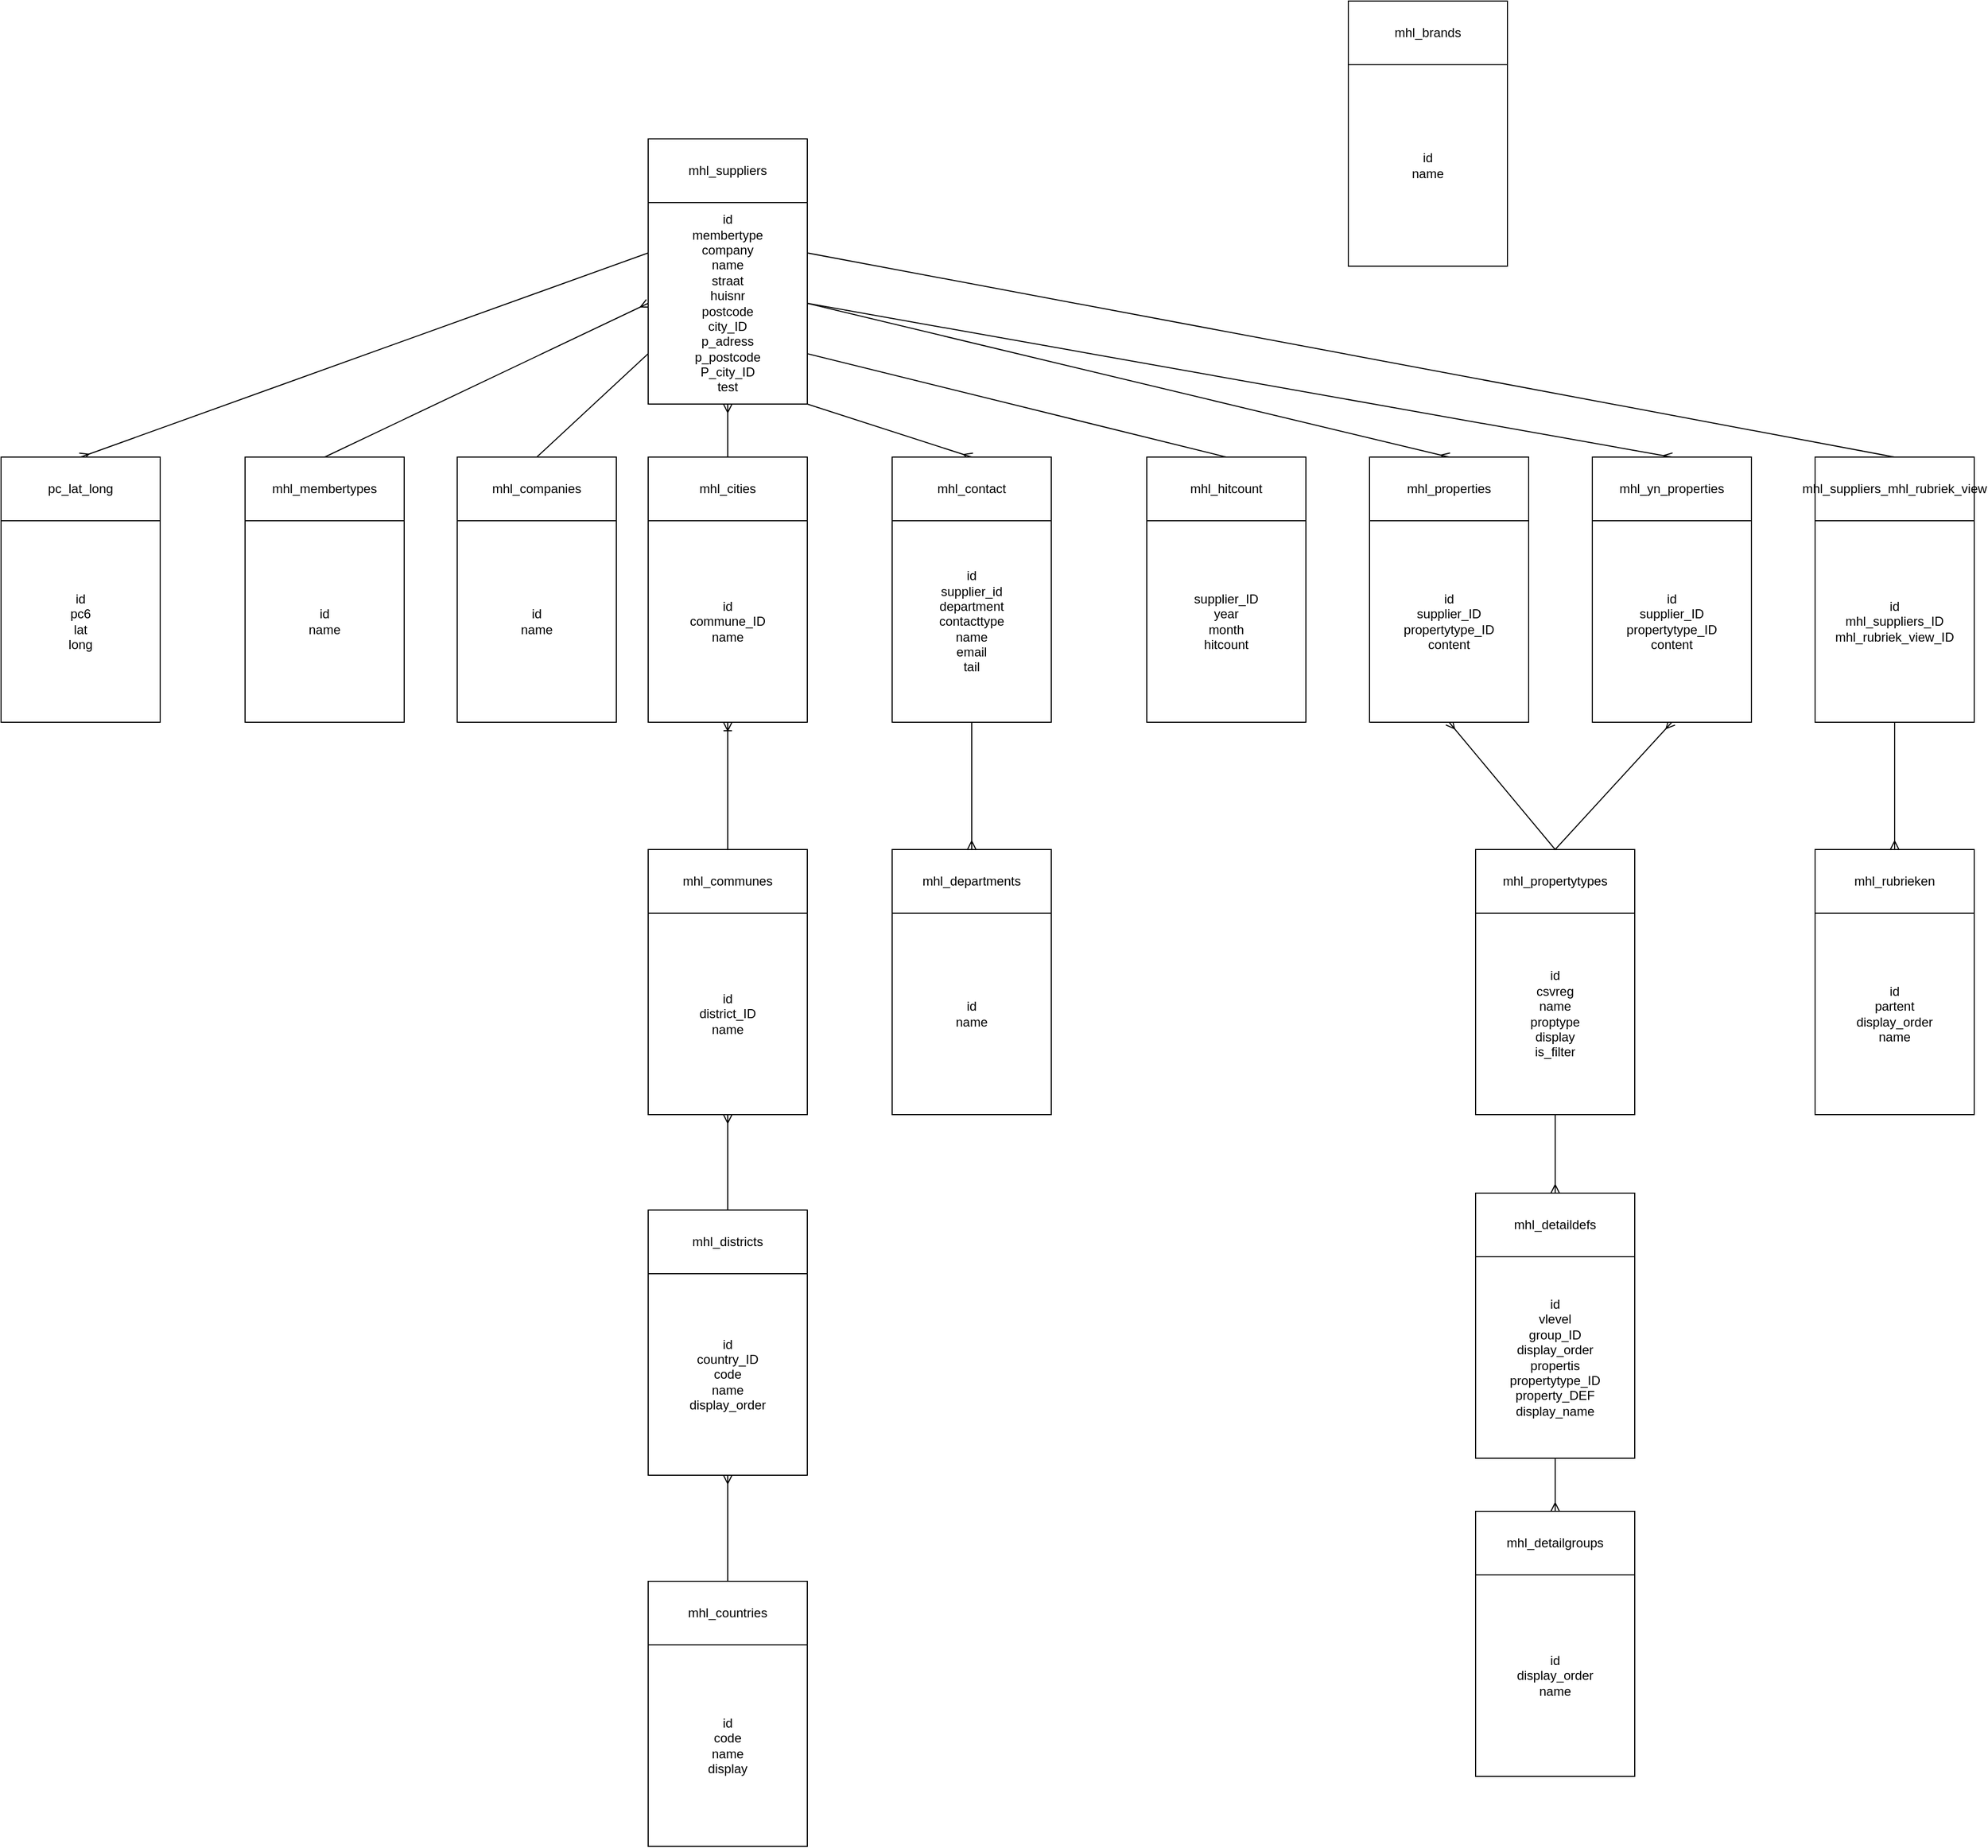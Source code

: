 <mxfile>
    <diagram id="Srkq_MgE92uTrq7L2sqH" name="Page-1">
        <mxGraphModel dx="1950" dy="785" grid="1" gridSize="10" guides="1" tooltips="1" connect="1" arrows="1" fold="1" page="1" pageScale="1" pageWidth="827" pageHeight="1169" math="0" shadow="0">
            <root>
                <mxCell id="0"/>
                <mxCell id="1" parent="0"/>
                <mxCell id="10" style="edgeStyle=none;html=1;exitX=0;exitY=0.5;exitDx=0;exitDy=0;entryX=0.5;entryY=0;entryDx=0;entryDy=0;fontColor=default;endArrow=none;endFill=0;startArrow=ERmany;startFill=0;" edge="1" parent="1" source="2" target="6">
                    <mxGeometry relative="1" as="geometry"/>
                </mxCell>
                <mxCell id="11" style="edgeStyle=none;html=1;exitX=0;exitY=0.75;exitDx=0;exitDy=0;entryX=0.5;entryY=0;entryDx=0;entryDy=0;fontColor=default;endArrow=none;endFill=0;" edge="1" parent="1" source="2" target="8">
                    <mxGeometry relative="1" as="geometry"/>
                </mxCell>
                <mxCell id="14" style="edgeStyle=none;html=1;exitX=0.5;exitY=1;exitDx=0;exitDy=0;entryX=0.5;entryY=0;entryDx=0;entryDy=0;fontColor=default;endArrow=none;endFill=0;startArrow=ERmany;startFill=0;" edge="1" parent="1" source="2" target="13">
                    <mxGeometry relative="1" as="geometry"/>
                </mxCell>
                <mxCell id="44" style="edgeStyle=none;html=1;exitX=1;exitY=0.75;exitDx=0;exitDy=0;entryX=0.5;entryY=0;entryDx=0;entryDy=0;fontColor=default;startArrow=none;startFill=0;endArrow=none;endFill=0;" edge="1" parent="1" source="2" target="42">
                    <mxGeometry relative="1" as="geometry"/>
                </mxCell>
                <mxCell id="2" value="id&lt;br&gt;membertype&lt;br&gt;company&lt;br&gt;name&lt;br&gt;straat&lt;br&gt;huisnr&lt;br&gt;postcode&lt;br&gt;city_ID&lt;br&gt;p_adress&lt;br&gt;p_postcode&lt;br&gt;P_city_ID&lt;br&gt;test" style="verticalAlign=middle;whiteSpace=wrap;html=1;labelBackgroundColor=none;fontColor=default;labelBorderColor=none;portConstraintRotation=0;" vertex="1" parent="1">
                    <mxGeometry x="300" y="270" width="150" height="190" as="geometry"/>
                </mxCell>
                <mxCell id="4" value="mhl_suppliers" style="rounded=0;whiteSpace=wrap;html=1;" vertex="1" parent="1">
                    <mxGeometry x="300" y="210" width="150" height="60" as="geometry"/>
                </mxCell>
                <mxCell id="5" value="id&lt;br&gt;name" style="verticalAlign=middle;whiteSpace=wrap;html=1;labelBackgroundColor=none;fontColor=default;labelBorderColor=none;portConstraintRotation=0;" vertex="1" parent="1">
                    <mxGeometry x="-80" y="570" width="150" height="190" as="geometry"/>
                </mxCell>
                <mxCell id="6" value="mhl_membertypes" style="rounded=0;whiteSpace=wrap;html=1;" vertex="1" parent="1">
                    <mxGeometry x="-80" y="510" width="150" height="60" as="geometry"/>
                </mxCell>
                <mxCell id="7" value="id&lt;br&gt;name" style="verticalAlign=middle;whiteSpace=wrap;html=1;labelBackgroundColor=none;fontColor=default;labelBorderColor=none;portConstraintRotation=0;" vertex="1" parent="1">
                    <mxGeometry x="120" y="570" width="150" height="190" as="geometry"/>
                </mxCell>
                <mxCell id="8" value="mhl_companies" style="rounded=0;whiteSpace=wrap;html=1;" vertex="1" parent="1">
                    <mxGeometry x="120" y="510" width="150" height="60" as="geometry"/>
                </mxCell>
                <mxCell id="19" style="edgeStyle=none;html=1;exitX=0.5;exitY=1;exitDx=0;exitDy=0;entryX=0.5;entryY=0;entryDx=0;entryDy=0;fontColor=default;endArrow=none;endFill=0;startArrow=ERoneToMany;startFill=0;" edge="1" parent="1" source="12" target="16">
                    <mxGeometry relative="1" as="geometry"/>
                </mxCell>
                <mxCell id="12" value="id&lt;br&gt;commune_ID&lt;br&gt;name" style="verticalAlign=middle;whiteSpace=wrap;html=1;labelBackgroundColor=none;fontColor=default;labelBorderColor=none;portConstraintRotation=0;" vertex="1" parent="1">
                    <mxGeometry x="300" y="570" width="150" height="190" as="geometry"/>
                </mxCell>
                <mxCell id="13" value="mhl_cities" style="rounded=0;whiteSpace=wrap;html=1;" vertex="1" parent="1">
                    <mxGeometry x="300" y="510" width="150" height="60" as="geometry"/>
                </mxCell>
                <mxCell id="20" style="edgeStyle=none;html=1;exitX=0.5;exitY=1;exitDx=0;exitDy=0;entryX=0.5;entryY=0;entryDx=0;entryDy=0;fontColor=default;endArrow=none;endFill=0;startArrow=ERmany;startFill=0;" edge="1" parent="1" source="15" target="18">
                    <mxGeometry relative="1" as="geometry"/>
                </mxCell>
                <mxCell id="15" value="id&lt;br&gt;district_ID&lt;br&gt;name" style="verticalAlign=middle;whiteSpace=wrap;html=1;labelBackgroundColor=none;fontColor=default;labelBorderColor=none;portConstraintRotation=0;" vertex="1" parent="1">
                    <mxGeometry x="300" y="940" width="150" height="190" as="geometry"/>
                </mxCell>
                <mxCell id="16" value="mhl_communes" style="rounded=0;whiteSpace=wrap;html=1;" vertex="1" parent="1">
                    <mxGeometry x="300" y="880" width="150" height="60" as="geometry"/>
                </mxCell>
                <mxCell id="23" style="edgeStyle=none;html=1;exitX=0.5;exitY=1;exitDx=0;exitDy=0;entryX=0.5;entryY=0;entryDx=0;entryDy=0;fontColor=default;startArrow=ERmany;startFill=0;endArrow=none;endFill=0;" edge="1" parent="1" source="17" target="22">
                    <mxGeometry relative="1" as="geometry"/>
                </mxCell>
                <mxCell id="17" value="id&lt;br&gt;country_ID&lt;br&gt;code&lt;br&gt;name&lt;br&gt;display_order" style="verticalAlign=middle;whiteSpace=wrap;html=1;labelBackgroundColor=none;fontColor=default;labelBorderColor=none;portConstraintRotation=0;" vertex="1" parent="1">
                    <mxGeometry x="300" y="1280" width="150" height="190" as="geometry"/>
                </mxCell>
                <mxCell id="18" value="mhl_districts" style="rounded=0;whiteSpace=wrap;html=1;" vertex="1" parent="1">
                    <mxGeometry x="300" y="1220" width="150" height="60" as="geometry"/>
                </mxCell>
                <mxCell id="21" value="id&lt;br&gt;code&lt;br&gt;name&lt;br&gt;display" style="verticalAlign=middle;whiteSpace=wrap;html=1;labelBackgroundColor=none;fontColor=default;labelBorderColor=none;portConstraintRotation=0;" vertex="1" parent="1">
                    <mxGeometry x="300" y="1630" width="150" height="190" as="geometry"/>
                </mxCell>
                <mxCell id="22" value="mhl_countries" style="rounded=0;whiteSpace=wrap;html=1;" vertex="1" parent="1">
                    <mxGeometry x="300" y="1570" width="150" height="60" as="geometry"/>
                </mxCell>
                <mxCell id="24" value="id&lt;br&gt;name" style="verticalAlign=middle;whiteSpace=wrap;html=1;labelBackgroundColor=none;fontColor=default;labelBorderColor=none;portConstraintRotation=0;" vertex="1" parent="1">
                    <mxGeometry x="960" y="140" width="150" height="190" as="geometry"/>
                </mxCell>
                <mxCell id="25" value="mhl_brands" style="rounded=0;whiteSpace=wrap;html=1;" vertex="1" parent="1">
                    <mxGeometry x="960" y="80" width="150" height="60" as="geometry"/>
                </mxCell>
                <mxCell id="26" value="id&lt;br&gt;supplier_id&lt;br&gt;department&lt;br&gt;contacttype&lt;br&gt;name&lt;br&gt;email&lt;br&gt;tail" style="verticalAlign=middle;whiteSpace=wrap;html=1;labelBackgroundColor=none;fontColor=default;labelBorderColor=none;portConstraintRotation=0;" vertex="1" parent="1">
                    <mxGeometry x="530" y="570" width="150" height="190" as="geometry"/>
                </mxCell>
                <mxCell id="28" style="edgeStyle=none;html=1;exitX=0.5;exitY=0;exitDx=0;exitDy=0;entryX=1;entryY=1;entryDx=0;entryDy=0;fontColor=default;startArrow=ERmany;startFill=0;endArrow=none;endFill=0;" edge="1" parent="1" source="27" target="2">
                    <mxGeometry relative="1" as="geometry"/>
                </mxCell>
                <mxCell id="27" value="mhl_contact" style="rounded=0;whiteSpace=wrap;html=1;" vertex="1" parent="1">
                    <mxGeometry x="530" y="510" width="150" height="60" as="geometry"/>
                </mxCell>
                <mxCell id="29" value="id&lt;br&gt;name" style="verticalAlign=middle;whiteSpace=wrap;html=1;labelBackgroundColor=none;fontColor=default;labelBorderColor=none;portConstraintRotation=0;" vertex="1" parent="1">
                    <mxGeometry x="530" y="940" width="150" height="190" as="geometry"/>
                </mxCell>
                <mxCell id="31" style="edgeStyle=none;html=1;exitX=0.5;exitY=0;exitDx=0;exitDy=0;entryX=0.5;entryY=1;entryDx=0;entryDy=0;fontColor=default;startArrow=ERmany;startFill=0;endArrow=none;endFill=0;" edge="1" parent="1" source="30" target="26">
                    <mxGeometry relative="1" as="geometry"/>
                </mxCell>
                <mxCell id="30" value="mhl_departments" style="rounded=0;whiteSpace=wrap;html=1;" vertex="1" parent="1">
                    <mxGeometry x="530" y="880" width="150" height="60" as="geometry"/>
                </mxCell>
                <mxCell id="34" value="id&lt;br&gt;vlevel&lt;br&gt;group_ID&lt;br&gt;display_order&lt;br&gt;propertis&lt;br&gt;propertytype_ID&lt;br&gt;property_DEF&lt;br&gt;display_name" style="verticalAlign=middle;whiteSpace=wrap;html=1;labelBackgroundColor=none;fontColor=default;labelBorderColor=none;portConstraintRotation=0;" vertex="1" parent="1">
                    <mxGeometry x="1080" y="1264" width="150" height="190" as="geometry"/>
                </mxCell>
                <mxCell id="64" style="edgeStyle=none;html=1;exitX=0.5;exitY=0;exitDx=0;exitDy=0;entryX=0.5;entryY=1;entryDx=0;entryDy=0;fontColor=default;startArrow=ERmany;startFill=0;endArrow=none;endFill=0;" edge="1" parent="1" source="35" target="47">
                    <mxGeometry relative="1" as="geometry"/>
                </mxCell>
                <mxCell id="35" value="mhl_detaildefs" style="rounded=0;whiteSpace=wrap;html=1;" vertex="1" parent="1">
                    <mxGeometry x="1080" y="1204" width="150" height="60" as="geometry"/>
                </mxCell>
                <mxCell id="36" value="id&lt;br&gt;display_order&lt;br&gt;name" style="verticalAlign=middle;whiteSpace=wrap;html=1;labelBackgroundColor=none;fontColor=default;labelBorderColor=none;portConstraintRotation=0;" vertex="1" parent="1">
                    <mxGeometry x="1080" y="1564" width="150" height="190" as="geometry"/>
                </mxCell>
                <mxCell id="40" style="edgeStyle=none;html=1;exitX=0.5;exitY=0;exitDx=0;exitDy=0;entryX=0.5;entryY=1;entryDx=0;entryDy=0;fontColor=default;startArrow=ERmany;startFill=0;endArrow=none;endFill=0;" edge="1" parent="1" source="37" target="34">
                    <mxGeometry relative="1" as="geometry"/>
                </mxCell>
                <mxCell id="37" value="mhl_detailgroups" style="rounded=0;whiteSpace=wrap;html=1;" vertex="1" parent="1">
                    <mxGeometry x="1080" y="1504" width="150" height="60" as="geometry"/>
                </mxCell>
                <mxCell id="41" value="supplier_ID&lt;br&gt;year&lt;br&gt;month&lt;br&gt;hitcount" style="verticalAlign=middle;whiteSpace=wrap;html=1;labelBackgroundColor=none;fontColor=default;labelBorderColor=none;portConstraintRotation=0;" vertex="1" parent="1">
                    <mxGeometry x="770" y="570" width="150" height="190" as="geometry"/>
                </mxCell>
                <mxCell id="42" value="mhl_hitcount" style="rounded=0;whiteSpace=wrap;html=1;" vertex="1" parent="1">
                    <mxGeometry x="770" y="510" width="150" height="60" as="geometry"/>
                </mxCell>
                <mxCell id="49" style="edgeStyle=none;html=1;exitX=0.5;exitY=1;exitDx=0;exitDy=0;entryX=0.5;entryY=0;entryDx=0;entryDy=0;fontColor=default;startArrow=ERmany;startFill=0;endArrow=none;endFill=0;" edge="1" parent="1" source="45" target="48">
                    <mxGeometry relative="1" as="geometry"/>
                </mxCell>
                <mxCell id="45" value="id&lt;br&gt;supplier_ID&lt;br&gt;propertytype_ID&lt;br&gt;content" style="verticalAlign=middle;whiteSpace=wrap;html=1;labelBackgroundColor=none;fontColor=default;labelBorderColor=none;portConstraintRotation=0;" vertex="1" parent="1">
                    <mxGeometry x="980" y="570" width="150" height="190" as="geometry"/>
                </mxCell>
                <mxCell id="62" style="edgeStyle=none;html=1;exitX=0.5;exitY=0;exitDx=0;exitDy=0;entryX=1;entryY=0.5;entryDx=0;entryDy=0;fontColor=default;startArrow=ERmany;startFill=0;endArrow=none;endFill=0;" edge="1" parent="1" source="46" target="2">
                    <mxGeometry relative="1" as="geometry"/>
                </mxCell>
                <mxCell id="46" value="mhl_properties" style="rounded=0;whiteSpace=wrap;html=1;" vertex="1" parent="1">
                    <mxGeometry x="980" y="510" width="150" height="60" as="geometry"/>
                </mxCell>
                <mxCell id="47" value="id&lt;br&gt;csvreg&lt;br&gt;name&lt;br&gt;proptype&lt;br&gt;display&lt;br&gt;is_filter" style="verticalAlign=middle;whiteSpace=wrap;html=1;labelBackgroundColor=none;fontColor=default;labelBorderColor=none;portConstraintRotation=0;" vertex="1" parent="1">
                    <mxGeometry x="1080" y="940" width="150" height="190" as="geometry"/>
                </mxCell>
                <mxCell id="48" value="mhl_propertytypes" style="rounded=0;whiteSpace=wrap;html=1;" vertex="1" parent="1">
                    <mxGeometry x="1080" y="880" width="150" height="60" as="geometry"/>
                </mxCell>
                <mxCell id="50" value="id&lt;br&gt;partent&lt;br&gt;display_order&lt;br&gt;name" style="verticalAlign=middle;whiteSpace=wrap;html=1;labelBackgroundColor=none;fontColor=default;labelBorderColor=none;portConstraintRotation=0;" vertex="1" parent="1">
                    <mxGeometry x="1400" y="940" width="150" height="190" as="geometry"/>
                </mxCell>
                <mxCell id="51" value="mhl_rubrieken" style="rounded=0;whiteSpace=wrap;html=1;" vertex="1" parent="1">
                    <mxGeometry x="1400" y="880" width="150" height="60" as="geometry"/>
                </mxCell>
                <mxCell id="55" style="edgeStyle=none;html=1;exitX=0.5;exitY=1;exitDx=0;exitDy=0;entryX=0.5;entryY=0;entryDx=0;entryDy=0;fontColor=default;startArrow=none;startFill=0;endArrow=ERmany;endFill=0;" edge="1" parent="1" source="52" target="51">
                    <mxGeometry relative="1" as="geometry"/>
                </mxCell>
                <mxCell id="52" value="id&lt;br&gt;mhl_suppliers_ID&lt;br&gt;mhl_rubriek_view_ID" style="verticalAlign=middle;whiteSpace=wrap;html=1;labelBackgroundColor=none;fontColor=default;labelBorderColor=none;portConstraintRotation=0;" vertex="1" parent="1">
                    <mxGeometry x="1400" y="570" width="150" height="190" as="geometry"/>
                </mxCell>
                <mxCell id="54" style="edgeStyle=none;html=1;exitX=0.5;exitY=0;exitDx=0;exitDy=0;entryX=1;entryY=0.25;entryDx=0;entryDy=0;fontColor=default;startArrow=none;startFill=0;endArrow=none;endFill=0;" edge="1" parent="1" source="53" target="2">
                    <mxGeometry relative="1" as="geometry"/>
                </mxCell>
                <mxCell id="53" value="mhl_suppliers_mhl_rubriek_view" style="rounded=0;whiteSpace=wrap;html=1;" vertex="1" parent="1">
                    <mxGeometry x="1400" y="510" width="150" height="60" as="geometry"/>
                </mxCell>
                <mxCell id="61" style="edgeStyle=none;html=1;exitX=0.5;exitY=1;exitDx=0;exitDy=0;entryX=0.5;entryY=0;entryDx=0;entryDy=0;fontColor=default;startArrow=ERmany;startFill=0;endArrow=none;endFill=0;" edge="1" parent="1" source="56" target="48">
                    <mxGeometry relative="1" as="geometry"/>
                </mxCell>
                <mxCell id="56" value="id&lt;br&gt;supplier_ID&lt;br&gt;propertytype_ID&lt;br&gt;content" style="verticalAlign=middle;whiteSpace=wrap;html=1;labelBackgroundColor=none;fontColor=default;labelBorderColor=none;portConstraintRotation=0;" vertex="1" parent="1">
                    <mxGeometry x="1190" y="570" width="150" height="190" as="geometry"/>
                </mxCell>
                <mxCell id="63" style="edgeStyle=none;html=1;exitX=0.5;exitY=0;exitDx=0;exitDy=0;entryX=1;entryY=0.5;entryDx=0;entryDy=0;fontColor=default;startArrow=ERmany;startFill=0;endArrow=none;endFill=0;" edge="1" parent="1" source="57" target="2">
                    <mxGeometry relative="1" as="geometry"/>
                </mxCell>
                <mxCell id="57" value="mhl_yn_properties" style="rounded=0;whiteSpace=wrap;html=1;" vertex="1" parent="1">
                    <mxGeometry x="1190" y="510" width="150" height="60" as="geometry"/>
                </mxCell>
                <mxCell id="58" value="id&lt;br&gt;pc6&lt;br&gt;lat&lt;br&gt;long" style="verticalAlign=middle;whiteSpace=wrap;html=1;labelBackgroundColor=none;fontColor=default;labelBorderColor=none;portConstraintRotation=0;" vertex="1" parent="1">
                    <mxGeometry x="-310" y="570" width="150" height="190" as="geometry"/>
                </mxCell>
                <mxCell id="60" style="edgeStyle=none;html=1;exitX=0.5;exitY=0;exitDx=0;exitDy=0;entryX=0;entryY=0.25;entryDx=0;entryDy=0;fontColor=default;startArrow=ERmany;startFill=0;endArrow=none;endFill=0;" edge="1" parent="1" source="59" target="2">
                    <mxGeometry relative="1" as="geometry"/>
                </mxCell>
                <mxCell id="59" value="pc_lat_long" style="rounded=0;whiteSpace=wrap;html=1;" vertex="1" parent="1">
                    <mxGeometry x="-310" y="510" width="150" height="60" as="geometry"/>
                </mxCell>
            </root>
        </mxGraphModel>
    </diagram>
</mxfile>